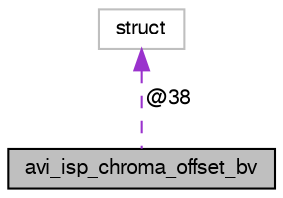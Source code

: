 digraph "avi_isp_chroma_offset_bv"
{
  edge [fontname="FreeSans",fontsize="10",labelfontname="FreeSans",labelfontsize="10"];
  node [fontname="FreeSans",fontsize="10",shape=record];
  Node1 [label="avi_isp_chroma_offset_bv",height=0.2,width=0.4,color="black", fillcolor="grey75", style="filled", fontcolor="black"];
  Node2 -> Node1 [dir="back",color="darkorchid3",fontsize="10",style="dashed",label=" @38" ,fontname="FreeSans"];
  Node2 [label="struct",height=0.2,width=0.4,color="grey75", fillcolor="white", style="filled"];
}
